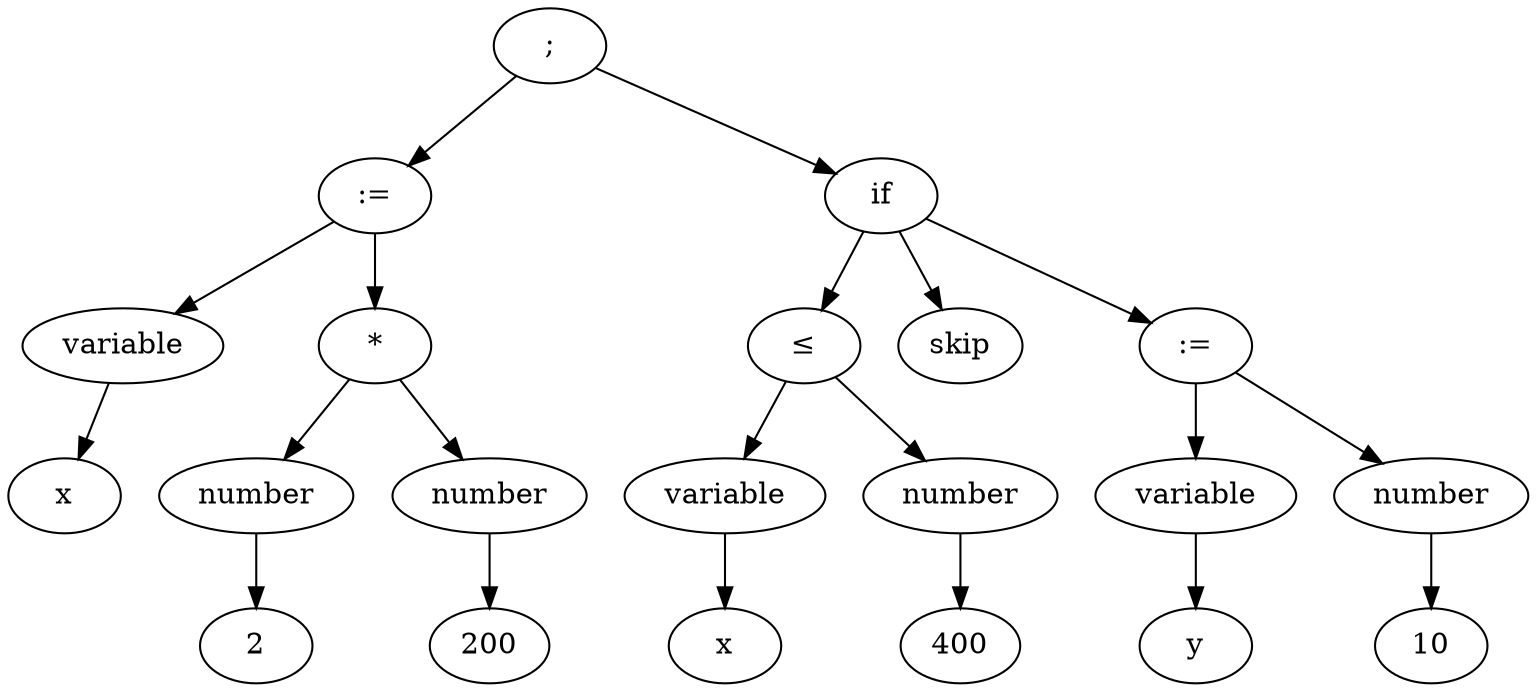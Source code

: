 digraph graphname{
s_0 [label=";"];
s_0 -> s_1;
s_0 -> s_9;
s_1 [label=":="];
s_2 [label="variable"];
s_3 [label="x"];
s_1 -> s_2 -> s_3;
s_1 -> a_4;
a_4 [label="*"];
a_4 -> a_5;
a_4 -> a_7;
a_5 [label="number"];
a_6 [label="2"];
a_5 -> a_6;
a_7 [label="number"];
a_8 [label="200"];
a_7 -> a_8;
s_9 [label="if"];
s_9 -> b_10;
s_9 -> s_15;
s_9 -> s_16;
b_10 [label="≤"];
b_10 -> a_11;
b_10 -> a_13;
a_11 [label="variable"];
a_12 [label="x"];
a_11 -> a_12;
a_13 [label="number"];
a_14 [label="400"];
a_13 -> a_14;
s_15 [label="skip"];
s_16 [label=":="];
s_17 [label="variable"];
s_18 [label="y"];
s_16 -> s_17 -> s_18;
s_16 -> a_19;
a_19 [label="number"];
a_20 [label="10"];
a_19 -> a_20;
}